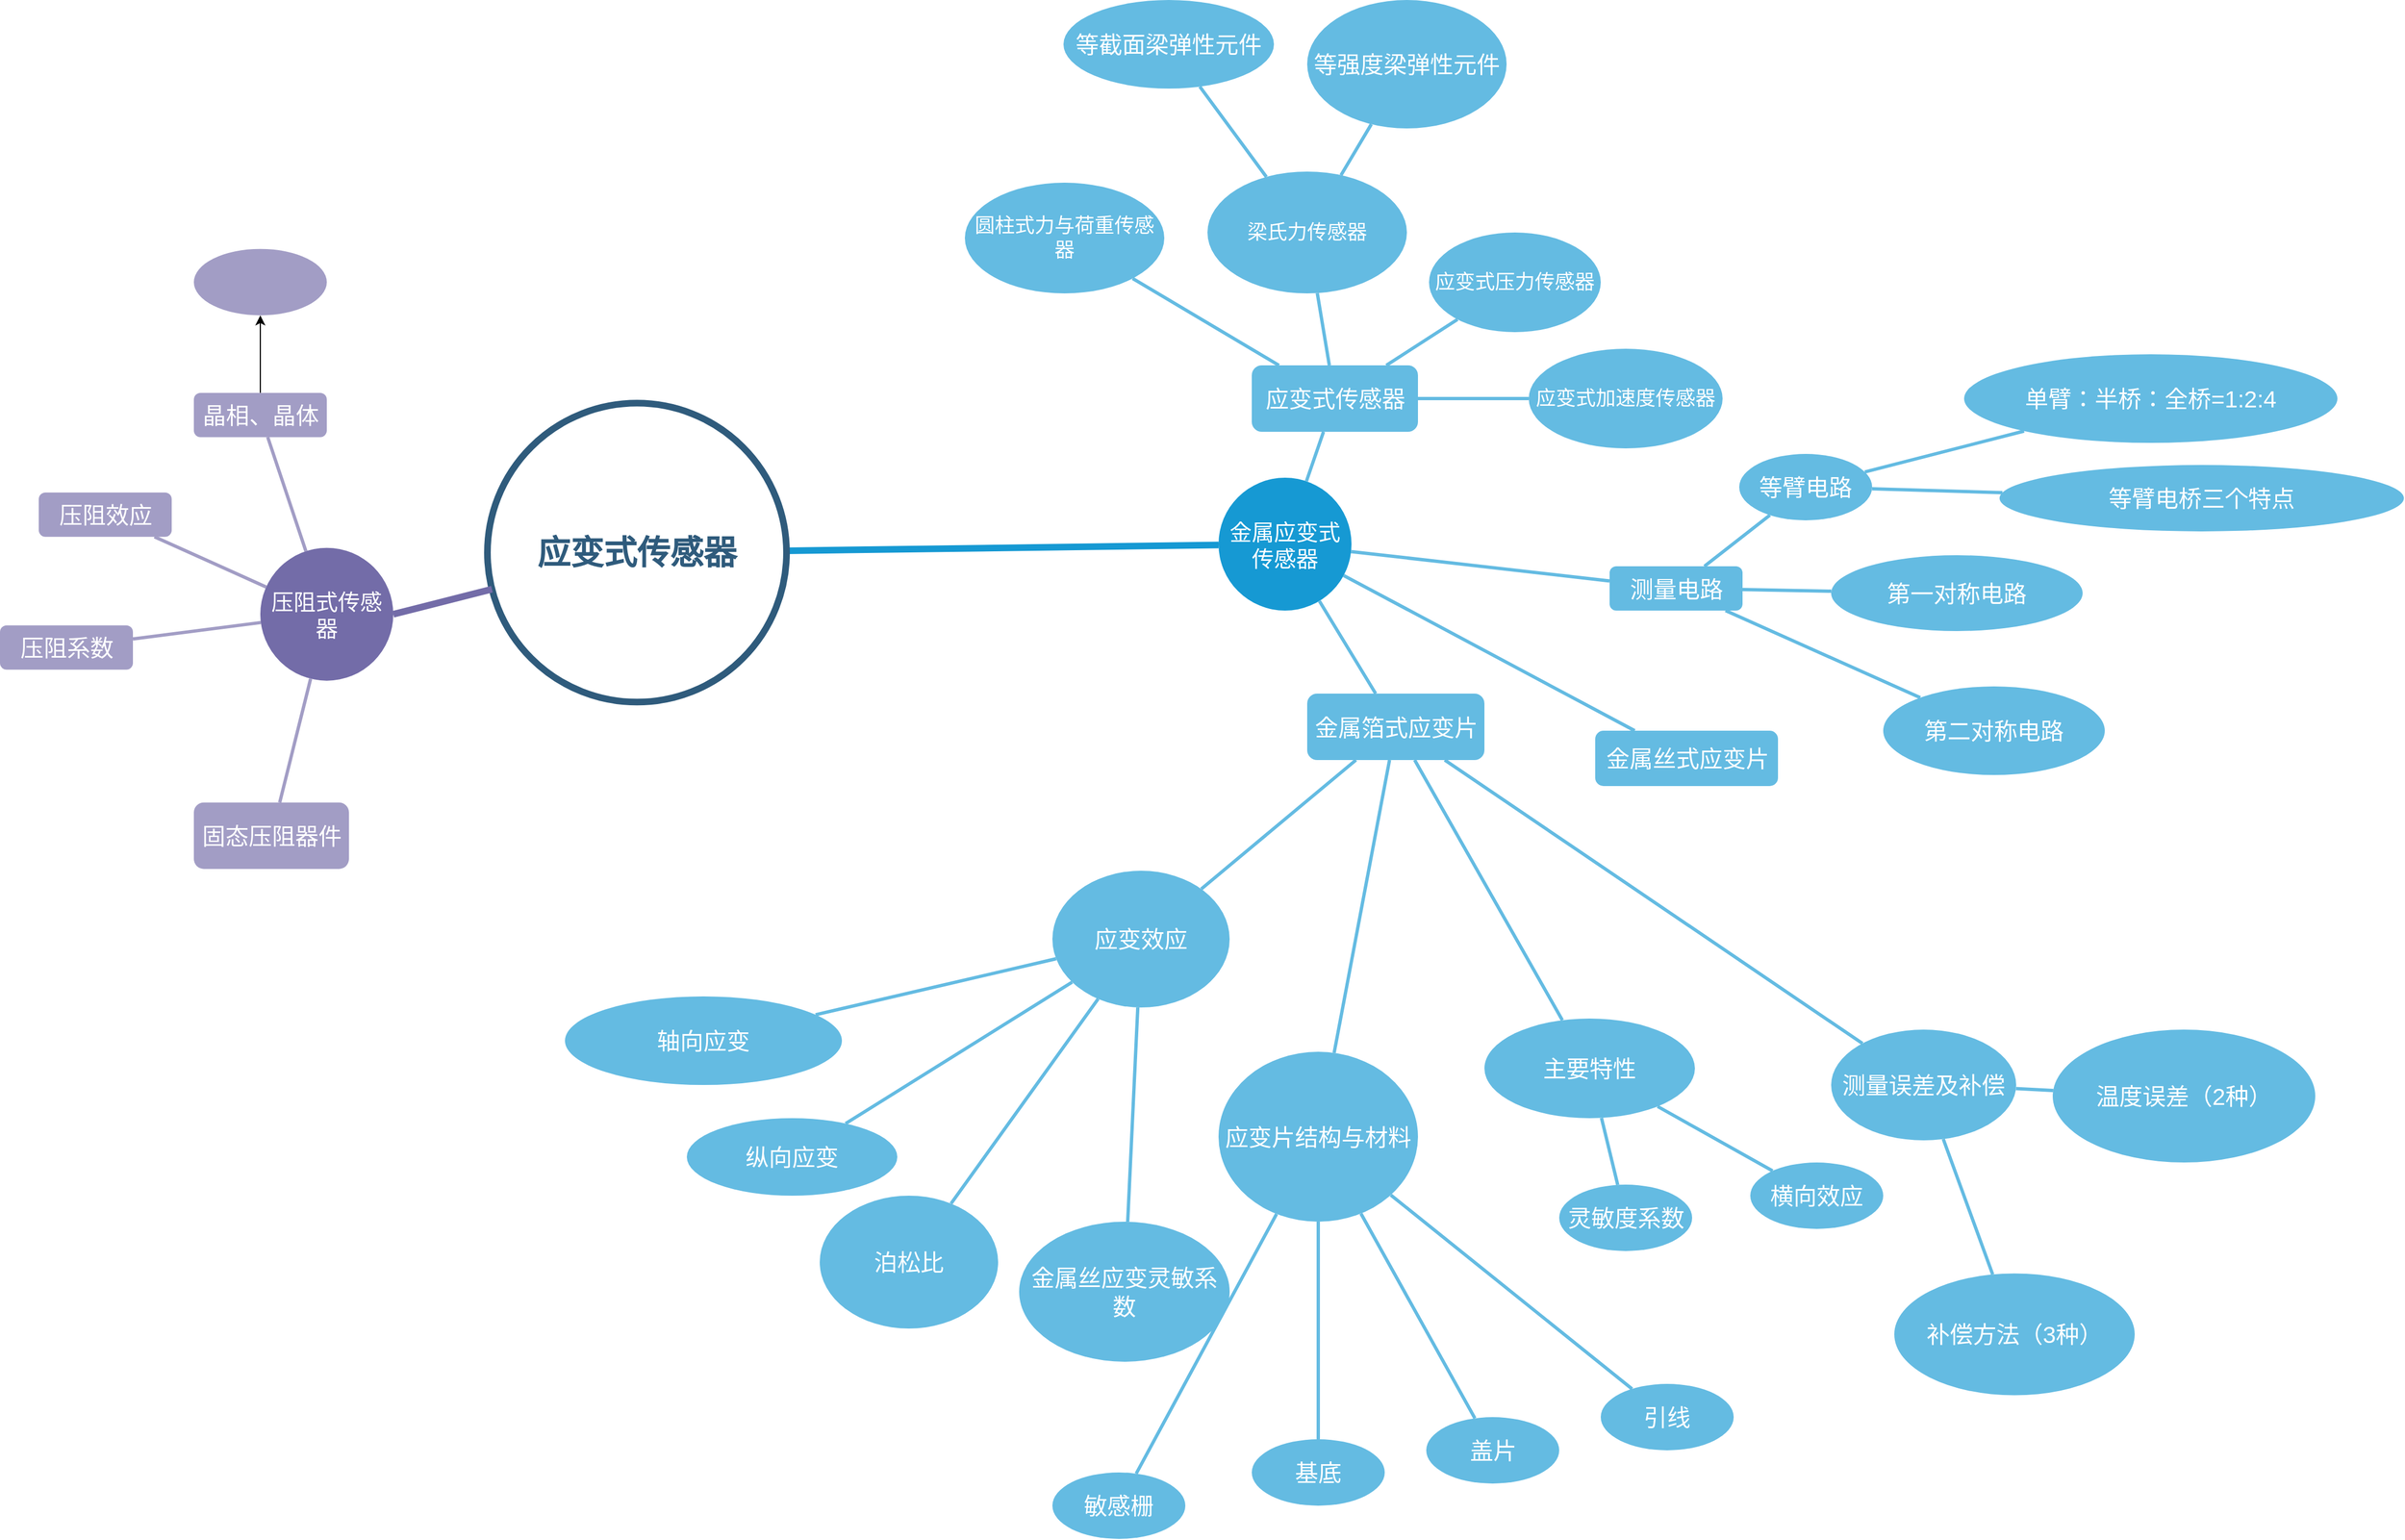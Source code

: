 <mxfile version="16.4.5" type="github">
  <diagram id="6a731a19-8d31-9384-78a2-239565b7b9f0" name="Page-1">
    <mxGraphModel dx="2367" dy="1235" grid="1" gridSize="10" guides="1" tooltips="1" connect="1" arrows="1" fold="1" page="1" pageScale="1" pageWidth="3300" pageHeight="2339" background="none" math="0" shadow="0">
      <root>
        <mxCell id="0" />
        <mxCell id="1" parent="0" />
        <mxCell id="1353" value="金属应变式传感器" style="ellipse;whiteSpace=wrap;html=1;shadow=0;fontFamily=Helvetica;fontSize=20;fontColor=#FFFFFF;align=center;strokeWidth=3;fillColor=#1699D3;strokeColor=none;" parent="1" vertex="1">
          <mxGeometry x="1280" y="751.5" width="120" height="120" as="geometry" />
        </mxCell>
        <mxCell id="1362" style="endArrow=none;strokeWidth=6;strokeColor=#1699D3;html=1;" parent="1" source="1515" target="1353" edge="1">
          <mxGeometry relative="1" as="geometry" />
        </mxCell>
        <mxCell id="P_r0jZMm2rQdvnXoWjfA-1551" style="edgeStyle=none;shape=connector;rounded=1;orthogonalLoop=1;jettySize=auto;html=1;labelBackgroundColor=default;fontFamily=Helvetica;fontSize=11;fontColor=default;endArrow=none;strokeColor=#64BBE2;strokeWidth=3;" edge="1" parent="1" source="1440" target="P_r0jZMm2rQdvnXoWjfA-1549">
          <mxGeometry relative="1" as="geometry" />
        </mxCell>
        <mxCell id="P_r0jZMm2rQdvnXoWjfA-1554" value="" style="edgeStyle=none;shape=connector;rounded=1;orthogonalLoop=1;jettySize=auto;html=1;labelBackgroundColor=default;fontFamily=Helvetica;fontSize=18;fontColor=default;endArrow=none;strokeColor=#64BBE2;strokeWidth=3;" edge="1" parent="1" source="1440" target="P_r0jZMm2rQdvnXoWjfA-1553">
          <mxGeometry relative="1" as="geometry" />
        </mxCell>
        <mxCell id="P_r0jZMm2rQdvnXoWjfA-1556" value="" style="edgeStyle=none;shape=connector;rounded=1;orthogonalLoop=1;jettySize=auto;html=1;labelBackgroundColor=default;fontFamily=Helvetica;fontSize=18;fontColor=default;endArrow=none;strokeColor=#64BBE2;strokeWidth=3;" edge="1" parent="1" source="1440" target="P_r0jZMm2rQdvnXoWjfA-1555">
          <mxGeometry relative="1" as="geometry" />
        </mxCell>
        <mxCell id="P_r0jZMm2rQdvnXoWjfA-1558" value="" style="edgeStyle=none;shape=connector;rounded=1;orthogonalLoop=1;jettySize=auto;html=1;labelBackgroundColor=default;fontFamily=Helvetica;fontSize=18;fontColor=default;endArrow=none;strokeColor=#64BBE2;strokeWidth=3;" edge="1" parent="1" source="1440" target="P_r0jZMm2rQdvnXoWjfA-1557">
          <mxGeometry relative="1" as="geometry" />
        </mxCell>
        <mxCell id="1440" value="&lt;font style=&quot;font-size: 21px&quot;&gt;应变式传感器&lt;/font&gt;" style="rounded=1;fillColor=#64BBE2;strokeColor=none;strokeWidth=3;shadow=0;html=1;fontColor=#FFFFFF;" parent="1" vertex="1">
          <mxGeometry x="1310" y="650" width="150" height="60" as="geometry" />
        </mxCell>
        <mxCell id="1441" value="&lt;font style=&quot;font-size: 21px&quot;&gt;金属丝式应变片&lt;/font&gt;" style="rounded=1;fillColor=#64BBE2;strokeColor=none;strokeWidth=3;shadow=0;html=1;fontColor=#FFFFFF;" parent="1" vertex="1">
          <mxGeometry x="1620" y="980" width="165" height="50" as="geometry" />
        </mxCell>
        <mxCell id="P_r0jZMm2rQdvnXoWjfA-1568" value="" style="edgeStyle=none;shape=connector;rounded=1;orthogonalLoop=1;jettySize=auto;html=1;labelBackgroundColor=default;fontFamily=Helvetica;fontSize=18;fontColor=default;endArrow=none;strokeColor=#64BBE2;strokeWidth=3;" edge="1" parent="1" source="1442" target="P_r0jZMm2rQdvnXoWjfA-1567">
          <mxGeometry relative="1" as="geometry" />
        </mxCell>
        <mxCell id="P_r0jZMm2rQdvnXoWjfA-1570" value="" style="edgeStyle=none;shape=connector;rounded=1;orthogonalLoop=1;jettySize=auto;html=1;labelBackgroundColor=default;fontFamily=Helvetica;fontSize=18;fontColor=default;endArrow=none;strokeColor=#64BBE2;strokeWidth=3;" edge="1" parent="1" source="1442" target="P_r0jZMm2rQdvnXoWjfA-1569">
          <mxGeometry relative="1" as="geometry" />
        </mxCell>
        <mxCell id="P_r0jZMm2rQdvnXoWjfA-1572" value="" style="edgeStyle=none;shape=connector;rounded=1;orthogonalLoop=1;jettySize=auto;html=1;labelBackgroundColor=default;fontFamily=Helvetica;fontSize=18;fontColor=default;endArrow=none;strokeColor=#64BBE2;strokeWidth=3;" edge="1" parent="1" source="1442" target="P_r0jZMm2rQdvnXoWjfA-1571">
          <mxGeometry relative="1" as="geometry" />
        </mxCell>
        <mxCell id="1442" value="&lt;font style=&quot;font-size: 21px&quot;&gt;测量电路&lt;/font&gt;" style="rounded=1;fillColor=#64BBE2;strokeColor=none;strokeWidth=3;shadow=0;html=1;fontColor=#FFFFFF;" parent="1" vertex="1">
          <mxGeometry x="1633" y="831.5" width="120" height="40" as="geometry" />
        </mxCell>
        <mxCell id="P_r0jZMm2rQdvnXoWjfA-1560" value="" style="edgeStyle=none;shape=connector;rounded=1;orthogonalLoop=1;jettySize=auto;html=1;labelBackgroundColor=default;fontFamily=Helvetica;fontSize=18;fontColor=default;endArrow=none;strokeColor=#64BBE2;strokeWidth=3;" edge="1" parent="1" source="1443" target="P_r0jZMm2rQdvnXoWjfA-1559">
          <mxGeometry relative="1" as="geometry" />
        </mxCell>
        <mxCell id="P_r0jZMm2rQdvnXoWjfA-1562" value="" style="edgeStyle=none;shape=connector;rounded=1;orthogonalLoop=1;jettySize=auto;html=1;labelBackgroundColor=default;fontFamily=Helvetica;fontSize=18;fontColor=default;endArrow=none;strokeColor=#64BBE2;strokeWidth=3;" edge="1" parent="1" source="1443" target="P_r0jZMm2rQdvnXoWjfA-1561">
          <mxGeometry relative="1" as="geometry" />
        </mxCell>
        <mxCell id="P_r0jZMm2rQdvnXoWjfA-1564" value="" style="edgeStyle=none;shape=connector;rounded=1;orthogonalLoop=1;jettySize=auto;html=1;labelBackgroundColor=default;fontFamily=Helvetica;fontSize=18;fontColor=default;endArrow=none;strokeColor=#64BBE2;strokeWidth=3;" edge="1" parent="1" source="1443" target="P_r0jZMm2rQdvnXoWjfA-1563">
          <mxGeometry relative="1" as="geometry" />
        </mxCell>
        <mxCell id="P_r0jZMm2rQdvnXoWjfA-1566" value="" style="edgeStyle=none;shape=connector;rounded=1;orthogonalLoop=1;jettySize=auto;html=1;labelBackgroundColor=default;fontFamily=Helvetica;fontSize=18;fontColor=default;endArrow=none;strokeColor=#64BBE2;strokeWidth=3;" edge="1" parent="1" source="1443" target="P_r0jZMm2rQdvnXoWjfA-1565">
          <mxGeometry relative="1" as="geometry" />
        </mxCell>
        <mxCell id="1443" value="&lt;font style=&quot;font-size: 21px&quot;&gt;金属箔式应变片&lt;/font&gt;" style="rounded=1;fillColor=#64BBE2;strokeColor=none;strokeWidth=3;shadow=0;html=1;fontColor=#FFFFFF;" parent="1" vertex="1">
          <mxGeometry x="1360" y="946.5" width="160" height="60" as="geometry" />
        </mxCell>
        <mxCell id="1451" value="" style="edgeStyle=none;endArrow=none;strokeWidth=3;strokeColor=#64BBE2;html=1;" parent="1" source="1353" target="1440" edge="1">
          <mxGeometry x="-480" y="150" width="100" height="100" as="geometry">
            <mxPoint x="-480" y="250" as="sourcePoint" />
            <mxPoint x="-380" y="150" as="targetPoint" />
          </mxGeometry>
        </mxCell>
        <mxCell id="1452" value="" style="edgeStyle=none;endArrow=none;strokeWidth=3;strokeColor=#64BBE2;html=1;" parent="1" source="1353" target="1442" edge="1">
          <mxGeometry x="-480" y="150" width="100" height="100" as="geometry">
            <mxPoint x="-480" y="250" as="sourcePoint" />
            <mxPoint x="-380" y="150" as="targetPoint" />
          </mxGeometry>
        </mxCell>
        <mxCell id="1453" value="" style="edgeStyle=none;endArrow=none;strokeWidth=3;strokeColor=#64BBE2;html=1;" parent="1" source="1353" target="1441" edge="1">
          <mxGeometry x="-480" y="150" width="100" height="100" as="geometry">
            <mxPoint x="-480" y="250" as="sourcePoint" />
            <mxPoint x="-380" y="150" as="targetPoint" />
          </mxGeometry>
        </mxCell>
        <mxCell id="1454" value="" style="edgeStyle=none;endArrow=none;strokeWidth=3;strokeColor=#64BBE2;html=1;" parent="1" source="1353" target="1443" edge="1">
          <mxGeometry x="-480" y="150" width="100" height="100" as="geometry">
            <mxPoint x="-480" y="250" as="sourcePoint" />
            <mxPoint x="-380" y="150" as="targetPoint" />
          </mxGeometry>
        </mxCell>
        <mxCell id="1515" value="应变式传感器" style="ellipse;whiteSpace=wrap;html=1;shadow=0;fontFamily=Helvetica;fontSize=30;fontColor=#2F5B7C;align=center;strokeColor=#2F5B7C;strokeWidth=6;fillColor=#FFFFFF;fontStyle=1;gradientColor=none;" parent="1" vertex="1">
          <mxGeometry x="620" y="684.17" width="270" height="270" as="geometry" />
        </mxCell>
        <mxCell id="1517" value="&lt;font style=&quot;font-size: 21px&quot;&gt;压阻效应&lt;/font&gt;" style="rounded=1;fillColor=#a29dc5;strokeColor=none;strokeWidth=3;shadow=0;html=1;fontColor=#FFFFFF;" parent="1" vertex="1">
          <mxGeometry x="215" y="764.83" width="120" height="40" as="geometry" />
        </mxCell>
        <mxCell id="P_r0jZMm2rQdvnXoWjfA-1607" value="" style="edgeStyle=orthogonalEdgeStyle;rounded=0;orthogonalLoop=1;jettySize=auto;html=1;" edge="1" parent="1" source="1518" target="P_r0jZMm2rQdvnXoWjfA-1606">
          <mxGeometry relative="1" as="geometry" />
        </mxCell>
        <mxCell id="1518" value="&lt;font style=&quot;font-size: 21px&quot;&gt;晶相、晶体&lt;/font&gt;" style="rounded=1;fillColor=#a29dc5;strokeColor=none;strokeWidth=3;shadow=0;html=1;fontColor=#FFFFFF;" parent="1" vertex="1">
          <mxGeometry x="355" y="674.83" width="120" height="40" as="geometry" />
        </mxCell>
        <mxCell id="1522" value="&lt;font style=&quot;font-size: 21px&quot;&gt;压阻系数&lt;/font&gt;" style="rounded=1;fillColor=#a29dc5;strokeColor=none;strokeWidth=3;shadow=0;html=1;fontColor=#FFFFFF;" parent="1" vertex="1">
          <mxGeometry x="180" y="884.83" width="120" height="40" as="geometry" />
        </mxCell>
        <mxCell id="1528" value="" style="edgeStyle=none;endArrow=none;strokeWidth=3;strokeColor=#A29DC5;html=1;" parent="1" source="1516" target="1517" edge="1">
          <mxGeometry x="-1520" y="-220.17" width="100" height="100" as="geometry">
            <mxPoint x="-1520" y="-120.17" as="sourcePoint" />
            <mxPoint x="-1420" y="-220.17" as="targetPoint" />
          </mxGeometry>
        </mxCell>
        <mxCell id="1529" value="&lt;font style=&quot;font-size: 21px&quot;&gt;固态压阻器件&lt;/font&gt;" style="rounded=1;fillColor=#a29dc5;strokeColor=none;strokeWidth=3;shadow=0;html=1;fontColor=#FFFFFF;" parent="1" vertex="1">
          <mxGeometry x="355" y="1044.83" width="140" height="60" as="geometry" />
        </mxCell>
        <mxCell id="1530" value="" style="edgeStyle=none;endArrow=none;strokeWidth=3;strokeColor=#A29DC5;html=1;fontSize=21;" parent="1" source="1516" target="1518" edge="1">
          <mxGeometry x="-1520" y="-220.17" width="100" height="100" as="geometry">
            <mxPoint x="-1520" y="-120.17" as="sourcePoint" />
            <mxPoint x="-1420" y="-220.17" as="targetPoint" />
          </mxGeometry>
        </mxCell>
        <mxCell id="1534" value="" style="edgeStyle=none;endArrow=none;strokeWidth=3;strokeColor=#A29DC5;html=1;" parent="1" source="1516" target="1522" edge="1">
          <mxGeometry x="-1520" y="-220.17" width="100" height="100" as="geometry">
            <mxPoint x="-1520" y="-120.17" as="sourcePoint" />
            <mxPoint x="-1420" y="-220.17" as="targetPoint" />
          </mxGeometry>
        </mxCell>
        <mxCell id="1540" value="" style="edgeStyle=none;endArrow=none;strokeWidth=3;strokeColor=#A29DC5;html=1;" parent="1" source="1516" target="1529" edge="1">
          <mxGeometry x="-1520" y="-220.17" width="100" height="100" as="geometry">
            <mxPoint x="-1520" y="-120.17" as="sourcePoint" />
            <mxPoint x="-1420" y="-220.17" as="targetPoint" />
          </mxGeometry>
        </mxCell>
        <mxCell id="1542" style="edgeStyle=none;rounded=0;html=1;exitX=0.5;exitY=1;endArrow=none;endFill=0;jettySize=auto;orthogonalLoop=1;strokeColor=#736CA8;strokeWidth=2;fillColor=#64bbe2;fontSize=20;fontColor=#23445D;" parent="1" source="1529" target="1529" edge="1">
          <mxGeometry relative="1" as="geometry" />
        </mxCell>
        <mxCell id="1516" value="压阻式传感器" style="ellipse;whiteSpace=wrap;html=1;shadow=0;fontFamily=Helvetica;fontSize=20;fontColor=#FFFFFF;align=center;strokeWidth=3;fillColor=#736ca8;strokeColor=none;" parent="1" vertex="1">
          <mxGeometry x="415" y="814.83" width="120" height="120" as="geometry" />
        </mxCell>
        <mxCell id="P_r0jZMm2rQdvnXoWjfA-1543" value="" style="endArrow=none;strokeWidth=6;strokeColor=#736CA8;html=1;entryX=1;entryY=0.5;entryDx=0;entryDy=0;" edge="1" parent="1" source="1515" target="1516">
          <mxGeometry relative="1" as="geometry">
            <mxPoint x="961.149" y="805.154" as="sourcePoint" />
            <mxPoint x="780" y="840" as="targetPoint" />
          </mxGeometry>
        </mxCell>
        <mxCell id="P_r0jZMm2rQdvnXoWjfA-1549" value="&lt;font style=&quot;font-size: 15px&quot;&gt;&lt;font style=&quot;vertical-align: inherit ; font-size: 18px&quot;&gt;&lt;font style=&quot;vertical-align: inherit ; font-size: 18px&quot;&gt;&lt;font style=&quot;vertical-align: inherit ; font-size: 18px&quot;&gt;&lt;font style=&quot;vertical-align: inherit ; font-size: 18px&quot;&gt;&lt;font style=&quot;vertical-align: inherit&quot;&gt;&lt;font style=&quot;vertical-align: inherit&quot;&gt;圆柱式力与荷重传感器&lt;/font&gt;&lt;/font&gt;&lt;/font&gt;&lt;/font&gt;&lt;/font&gt;&lt;/font&gt;&lt;/font&gt;" style="ellipse;whiteSpace=wrap;html=1;fillColor=#64BBE2;strokeColor=none;fontColor=#FFFFFF;rounded=1;strokeWidth=3;shadow=0;" vertex="1" parent="1">
          <mxGeometry x="1051" y="485" width="180" height="100" as="geometry" />
        </mxCell>
        <mxCell id="P_r0jZMm2rQdvnXoWjfA-1578" value="" style="edgeStyle=none;shape=connector;rounded=1;orthogonalLoop=1;jettySize=auto;html=1;labelBackgroundColor=default;fontFamily=Helvetica;fontSize=18;fontColor=default;endArrow=none;strokeColor=#64BBE2;strokeWidth=3;" edge="1" parent="1" source="P_r0jZMm2rQdvnXoWjfA-1553" target="P_r0jZMm2rQdvnXoWjfA-1577">
          <mxGeometry relative="1" as="geometry" />
        </mxCell>
        <mxCell id="P_r0jZMm2rQdvnXoWjfA-1580" value="" style="edgeStyle=none;shape=connector;rounded=1;orthogonalLoop=1;jettySize=auto;html=1;labelBackgroundColor=default;fontFamily=Helvetica;fontSize=18;fontColor=default;endArrow=none;strokeColor=#64BBE2;strokeWidth=3;" edge="1" parent="1" source="P_r0jZMm2rQdvnXoWjfA-1553" target="P_r0jZMm2rQdvnXoWjfA-1579">
          <mxGeometry relative="1" as="geometry" />
        </mxCell>
        <mxCell id="P_r0jZMm2rQdvnXoWjfA-1553" value="&lt;font style=&quot;vertical-align: inherit&quot;&gt;&lt;font style=&quot;vertical-align: inherit ; font-size: 18px&quot;&gt;&lt;font style=&quot;vertical-align: inherit&quot;&gt;&lt;font style=&quot;vertical-align: inherit&quot;&gt;梁氏力传感器&lt;/font&gt;&lt;/font&gt;&lt;/font&gt;&lt;/font&gt;" style="ellipse;whiteSpace=wrap;html=1;fillColor=#64BBE2;strokeColor=none;fontColor=#FFFFFF;rounded=1;strokeWidth=3;shadow=0;" vertex="1" parent="1">
          <mxGeometry x="1270" y="475" width="180" height="110" as="geometry" />
        </mxCell>
        <mxCell id="P_r0jZMm2rQdvnXoWjfA-1555" value="&lt;font style=&quot;vertical-align: inherit&quot;&gt;&lt;font style=&quot;vertical-align: inherit&quot;&gt;&lt;font style=&quot;vertical-align: inherit&quot;&gt;&lt;font style=&quot;vertical-align: inherit ; font-size: 18px&quot;&gt;应变式压力传感器&lt;/font&gt;&lt;/font&gt;&lt;/font&gt;&lt;/font&gt;" style="ellipse;whiteSpace=wrap;html=1;fillColor=#64BBE2;strokeColor=none;fontColor=#FFFFFF;rounded=1;strokeWidth=3;shadow=0;" vertex="1" parent="1">
          <mxGeometry x="1470" y="530" width="155" height="90" as="geometry" />
        </mxCell>
        <mxCell id="P_r0jZMm2rQdvnXoWjfA-1557" value="&lt;p&gt;&lt;font style=&quot;vertical-align: inherit ; font-size: 18px&quot;&gt;&lt;font style=&quot;vertical-align: inherit ; font-size: 18px&quot;&gt;&lt;font style=&quot;vertical-align: inherit ; font-size: 18px&quot;&gt;&lt;font style=&quot;vertical-align: inherit ; font-size: 18px&quot;&gt;&lt;font style=&quot;vertical-align: inherit&quot;&gt;&lt;font style=&quot;vertical-align: inherit&quot;&gt;&lt;font style=&quot;vertical-align: inherit&quot;&gt;&lt;font style=&quot;vertical-align: inherit&quot;&gt;应变式加速度传感器&lt;/font&gt;&lt;/font&gt;&lt;/font&gt;&lt;/font&gt;&lt;/font&gt;&lt;/font&gt;&lt;/font&gt;&lt;/font&gt;&lt;/p&gt;" style="ellipse;whiteSpace=wrap;html=1;fillColor=#64BBE2;strokeColor=none;fontColor=#FFFFFF;rounded=1;strokeWidth=3;shadow=0;" vertex="1" parent="1">
          <mxGeometry x="1560" y="635" width="175" height="90" as="geometry" />
        </mxCell>
        <mxCell id="P_r0jZMm2rQdvnXoWjfA-1582" value="" style="edgeStyle=none;shape=connector;rounded=1;orthogonalLoop=1;jettySize=auto;html=1;labelBackgroundColor=default;fontFamily=Helvetica;fontSize=21;fontColor=default;endArrow=none;strokeColor=#64BBE2;strokeWidth=3;" edge="1" parent="1" source="P_r0jZMm2rQdvnXoWjfA-1559" target="P_r0jZMm2rQdvnXoWjfA-1581">
          <mxGeometry relative="1" as="geometry" />
        </mxCell>
        <mxCell id="P_r0jZMm2rQdvnXoWjfA-1584" value="" style="edgeStyle=none;shape=connector;rounded=1;orthogonalLoop=1;jettySize=auto;html=1;labelBackgroundColor=default;fontFamily=Helvetica;fontSize=21;fontColor=default;endArrow=none;strokeColor=#64BBE2;strokeWidth=3;" edge="1" parent="1" source="P_r0jZMm2rQdvnXoWjfA-1559" target="P_r0jZMm2rQdvnXoWjfA-1583">
          <mxGeometry relative="1" as="geometry" />
        </mxCell>
        <mxCell id="P_r0jZMm2rQdvnXoWjfA-1586" value="" style="edgeStyle=none;shape=connector;rounded=1;orthogonalLoop=1;jettySize=auto;html=1;labelBackgroundColor=default;fontFamily=Helvetica;fontSize=21;fontColor=default;endArrow=none;strokeColor=#64BBE2;strokeWidth=3;" edge="1" parent="1" source="P_r0jZMm2rQdvnXoWjfA-1559" target="P_r0jZMm2rQdvnXoWjfA-1585">
          <mxGeometry relative="1" as="geometry" />
        </mxCell>
        <mxCell id="P_r0jZMm2rQdvnXoWjfA-1588" value="" style="edgeStyle=none;shape=connector;rounded=1;orthogonalLoop=1;jettySize=auto;html=1;labelBackgroundColor=default;fontFamily=Helvetica;fontSize=21;fontColor=default;endArrow=none;strokeColor=#64BBE2;strokeWidth=3;" edge="1" parent="1" source="P_r0jZMm2rQdvnXoWjfA-1559" target="P_r0jZMm2rQdvnXoWjfA-1587">
          <mxGeometry relative="1" as="geometry" />
        </mxCell>
        <mxCell id="P_r0jZMm2rQdvnXoWjfA-1559" value="&lt;font style=&quot;vertical-align: inherit; font-size: 21px;&quot;&gt;&lt;font style=&quot;vertical-align: inherit; font-size: 21px;&quot;&gt;应变效应&lt;/font&gt;&lt;/font&gt;" style="ellipse;whiteSpace=wrap;html=1;fillColor=#64BBE2;strokeColor=none;fontColor=#FFFFFF;rounded=1;strokeWidth=3;shadow=0;fontSize=21;" vertex="1" parent="1">
          <mxGeometry x="1130" y="1106.5" width="160" height="123.5" as="geometry" />
        </mxCell>
        <mxCell id="P_r0jZMm2rQdvnXoWjfA-1591" value="" style="edgeStyle=none;shape=connector;rounded=1;orthogonalLoop=1;jettySize=auto;html=1;labelBackgroundColor=default;fontFamily=Helvetica;fontSize=21;fontColor=default;endArrow=none;strokeColor=#64BBE2;strokeWidth=3;" edge="1" parent="1" source="P_r0jZMm2rQdvnXoWjfA-1561" target="P_r0jZMm2rQdvnXoWjfA-1590">
          <mxGeometry relative="1" as="geometry" />
        </mxCell>
        <mxCell id="P_r0jZMm2rQdvnXoWjfA-1593" value="" style="edgeStyle=none;shape=connector;rounded=1;orthogonalLoop=1;jettySize=auto;html=1;labelBackgroundColor=default;fontFamily=Helvetica;fontSize=21;fontColor=default;endArrow=none;strokeColor=#64BBE2;strokeWidth=3;" edge="1" parent="1" source="P_r0jZMm2rQdvnXoWjfA-1561" target="P_r0jZMm2rQdvnXoWjfA-1592">
          <mxGeometry relative="1" as="geometry" />
        </mxCell>
        <mxCell id="P_r0jZMm2rQdvnXoWjfA-1595" value="" style="edgeStyle=none;shape=connector;rounded=1;orthogonalLoop=1;jettySize=auto;html=1;labelBackgroundColor=default;fontFamily=Helvetica;fontSize=21;fontColor=default;endArrow=none;strokeColor=#64BBE2;strokeWidth=3;" edge="1" parent="1" source="P_r0jZMm2rQdvnXoWjfA-1561" target="P_r0jZMm2rQdvnXoWjfA-1594">
          <mxGeometry relative="1" as="geometry" />
        </mxCell>
        <mxCell id="P_r0jZMm2rQdvnXoWjfA-1597" value="" style="edgeStyle=none;shape=connector;rounded=1;orthogonalLoop=1;jettySize=auto;html=1;labelBackgroundColor=default;fontFamily=Helvetica;fontSize=21;fontColor=default;endArrow=none;strokeColor=#64BBE2;strokeWidth=3;" edge="1" parent="1" source="P_r0jZMm2rQdvnXoWjfA-1561" target="P_r0jZMm2rQdvnXoWjfA-1596">
          <mxGeometry relative="1" as="geometry" />
        </mxCell>
        <mxCell id="P_r0jZMm2rQdvnXoWjfA-1561" value="&lt;font style=&quot;font-size: 21px;&quot;&gt;应变片结构与材料&lt;/font&gt;" style="ellipse;whiteSpace=wrap;html=1;fillColor=#64BBE2;strokeColor=none;fontColor=#FFFFFF;rounded=1;strokeWidth=3;shadow=0;fontSize=21;" vertex="1" parent="1">
          <mxGeometry x="1280" y="1270" width="180" height="153.5" as="geometry" />
        </mxCell>
        <mxCell id="P_r0jZMm2rQdvnXoWjfA-1599" value="" style="edgeStyle=none;shape=connector;rounded=1;orthogonalLoop=1;jettySize=auto;html=1;labelBackgroundColor=default;fontFamily=Helvetica;fontSize=21;fontColor=default;endArrow=none;strokeColor=#64BBE2;strokeWidth=3;" edge="1" parent="1" source="P_r0jZMm2rQdvnXoWjfA-1563" target="P_r0jZMm2rQdvnXoWjfA-1598">
          <mxGeometry relative="1" as="geometry" />
        </mxCell>
        <mxCell id="P_r0jZMm2rQdvnXoWjfA-1601" value="" style="edgeStyle=none;shape=connector;rounded=1;orthogonalLoop=1;jettySize=auto;html=1;labelBackgroundColor=default;fontFamily=Helvetica;fontSize=21;fontColor=default;endArrow=none;strokeColor=#64BBE2;strokeWidth=3;" edge="1" parent="1" source="P_r0jZMm2rQdvnXoWjfA-1563" target="P_r0jZMm2rQdvnXoWjfA-1600">
          <mxGeometry relative="1" as="geometry" />
        </mxCell>
        <mxCell id="P_r0jZMm2rQdvnXoWjfA-1563" value="主要特性" style="ellipse;whiteSpace=wrap;html=1;fillColor=#64BBE2;strokeColor=none;fontColor=#FFFFFF;rounded=1;strokeWidth=3;shadow=0;fontSize=21;" vertex="1" parent="1">
          <mxGeometry x="1520" y="1240" width="190" height="90" as="geometry" />
        </mxCell>
        <mxCell id="P_r0jZMm2rQdvnXoWjfA-1603" value="" style="edgeStyle=none;shape=connector;rounded=1;orthogonalLoop=1;jettySize=auto;html=1;labelBackgroundColor=default;fontFamily=Helvetica;fontSize=21;fontColor=default;endArrow=none;strokeColor=#64BBE2;strokeWidth=3;" edge="1" parent="1" source="P_r0jZMm2rQdvnXoWjfA-1565" target="P_r0jZMm2rQdvnXoWjfA-1602">
          <mxGeometry relative="1" as="geometry" />
        </mxCell>
        <mxCell id="P_r0jZMm2rQdvnXoWjfA-1605" value="" style="edgeStyle=none;shape=connector;rounded=1;orthogonalLoop=1;jettySize=auto;html=1;labelBackgroundColor=default;fontFamily=Helvetica;fontSize=21;fontColor=default;endArrow=none;strokeColor=#64BBE2;strokeWidth=3;" edge="1" parent="1" source="P_r0jZMm2rQdvnXoWjfA-1565" target="P_r0jZMm2rQdvnXoWjfA-1604">
          <mxGeometry relative="1" as="geometry" />
        </mxCell>
        <mxCell id="P_r0jZMm2rQdvnXoWjfA-1565" value="测量误差及补偿" style="ellipse;whiteSpace=wrap;html=1;fillColor=#64BBE2;strokeColor=none;fontColor=#FFFFFF;rounded=1;strokeWidth=3;shadow=0;fontSize=21;" vertex="1" parent="1">
          <mxGeometry x="1833" y="1250" width="167" height="100" as="geometry" />
        </mxCell>
        <mxCell id="P_r0jZMm2rQdvnXoWjfA-1574" value="" style="edgeStyle=none;shape=connector;rounded=1;orthogonalLoop=1;jettySize=auto;html=1;labelBackgroundColor=default;fontFamily=Helvetica;fontSize=18;fontColor=default;endArrow=none;strokeColor=#64BBE2;strokeWidth=3;" edge="1" parent="1" source="P_r0jZMm2rQdvnXoWjfA-1567" target="P_r0jZMm2rQdvnXoWjfA-1573">
          <mxGeometry relative="1" as="geometry" />
        </mxCell>
        <mxCell id="P_r0jZMm2rQdvnXoWjfA-1576" value="" style="edgeStyle=none;shape=connector;rounded=1;orthogonalLoop=1;jettySize=auto;html=1;labelBackgroundColor=default;fontFamily=Helvetica;fontSize=18;fontColor=default;endArrow=none;strokeColor=#64BBE2;strokeWidth=3;" edge="1" parent="1" source="P_r0jZMm2rQdvnXoWjfA-1567" target="P_r0jZMm2rQdvnXoWjfA-1575">
          <mxGeometry relative="1" as="geometry" />
        </mxCell>
        <mxCell id="P_r0jZMm2rQdvnXoWjfA-1567" value="&lt;font style=&quot;font-size: 21px&quot;&gt;等臂电路&lt;/font&gt;" style="ellipse;whiteSpace=wrap;html=1;fillColor=#64BBE2;strokeColor=none;fontColor=#FFFFFF;rounded=1;strokeWidth=3;shadow=0;" vertex="1" parent="1">
          <mxGeometry x="1750" y="730" width="120" height="60" as="geometry" />
        </mxCell>
        <mxCell id="P_r0jZMm2rQdvnXoWjfA-1569" value="&lt;font style=&quot;font-size: 21px&quot;&gt;第一对称电路&lt;/font&gt;" style="ellipse;whiteSpace=wrap;html=1;fillColor=#64BBE2;strokeColor=none;fontColor=#FFFFFF;rounded=1;strokeWidth=3;shadow=0;" vertex="1" parent="1">
          <mxGeometry x="1833" y="821.5" width="227" height="68.5" as="geometry" />
        </mxCell>
        <mxCell id="P_r0jZMm2rQdvnXoWjfA-1571" value="&lt;font style=&quot;font-size: 21px&quot;&gt;第二对称电路&lt;/font&gt;" style="ellipse;whiteSpace=wrap;html=1;fillColor=#64BBE2;strokeColor=none;fontColor=#FFFFFF;rounded=1;strokeWidth=3;shadow=0;" vertex="1" parent="1">
          <mxGeometry x="1880" y="940" width="200" height="80" as="geometry" />
        </mxCell>
        <mxCell id="P_r0jZMm2rQdvnXoWjfA-1573" value="&lt;font style=&quot;font-size: 21px&quot;&gt;单臂：半桥：全桥=1:2:4&lt;/font&gt;" style="ellipse;whiteSpace=wrap;html=1;fillColor=#64BBE2;strokeColor=none;fontColor=#FFFFFF;rounded=1;strokeWidth=3;shadow=0;" vertex="1" parent="1">
          <mxGeometry x="1953" y="640" width="337" height="80" as="geometry" />
        </mxCell>
        <mxCell id="P_r0jZMm2rQdvnXoWjfA-1575" value="&lt;font style=&quot;font-size: 21px&quot;&gt;等臂电桥三个特点&lt;/font&gt;" style="ellipse;whiteSpace=wrap;html=1;fillColor=#64BBE2;strokeColor=none;fontColor=#FFFFFF;rounded=1;strokeWidth=3;shadow=0;" vertex="1" parent="1">
          <mxGeometry x="1985" y="740" width="365" height="60" as="geometry" />
        </mxCell>
        <mxCell id="P_r0jZMm2rQdvnXoWjfA-1577" value="等截面梁弹性元件" style="ellipse;whiteSpace=wrap;html=1;fillColor=#64BBE2;strokeColor=none;fontColor=#FFFFFF;rounded=1;strokeWidth=3;shadow=0;fontSize=21;" vertex="1" parent="1">
          <mxGeometry x="1140" y="320" width="190" height="80" as="geometry" />
        </mxCell>
        <mxCell id="P_r0jZMm2rQdvnXoWjfA-1579" value="&lt;font style=&quot;font-size: 21px&quot;&gt;等强度梁弹性元件&lt;/font&gt;" style="ellipse;whiteSpace=wrap;html=1;fillColor=#64BBE2;strokeColor=none;fontColor=#FFFFFF;rounded=1;strokeWidth=3;shadow=0;" vertex="1" parent="1">
          <mxGeometry x="1360" y="320" width="180" height="116" as="geometry" />
        </mxCell>
        <mxCell id="P_r0jZMm2rQdvnXoWjfA-1581" value="&lt;font style=&quot;font-size: 21px&quot;&gt;轴向应变&lt;/font&gt;" style="ellipse;whiteSpace=wrap;html=1;fillColor=#64BBE2;strokeColor=none;fontColor=#FFFFFF;rounded=1;strokeWidth=3;shadow=0;" vertex="1" parent="1">
          <mxGeometry x="690" y="1220" width="250" height="80" as="geometry" />
        </mxCell>
        <mxCell id="P_r0jZMm2rQdvnXoWjfA-1583" value="纵向应变" style="ellipse;whiteSpace=wrap;html=1;fillColor=#64BBE2;strokeColor=none;fontColor=#FFFFFF;rounded=1;strokeWidth=3;shadow=0;fontSize=21;" vertex="1" parent="1">
          <mxGeometry x="800" y="1330" width="190" height="70" as="geometry" />
        </mxCell>
        <mxCell id="P_r0jZMm2rQdvnXoWjfA-1585" value="泊松比" style="ellipse;whiteSpace=wrap;html=1;fillColor=#64BBE2;strokeColor=none;fontColor=#FFFFFF;rounded=1;strokeWidth=3;shadow=0;fontSize=21;" vertex="1" parent="1">
          <mxGeometry x="920" y="1400" width="161" height="120" as="geometry" />
        </mxCell>
        <mxCell id="P_r0jZMm2rQdvnXoWjfA-1587" value="金属丝应变灵敏系数" style="ellipse;whiteSpace=wrap;html=1;fillColor=#64BBE2;strokeColor=none;fontColor=#FFFFFF;rounded=1;strokeWidth=3;shadow=0;fontSize=21;" vertex="1" parent="1">
          <mxGeometry x="1100" y="1423.5" width="190" height="126.5" as="geometry" />
        </mxCell>
        <mxCell id="P_r0jZMm2rQdvnXoWjfA-1589" style="edgeStyle=none;shape=connector;rounded=1;orthogonalLoop=1;jettySize=auto;html=1;exitX=0.5;exitY=0;exitDx=0;exitDy=0;labelBackgroundColor=default;fontFamily=Helvetica;fontSize=21;fontColor=default;endArrow=none;strokeColor=#64BBE2;strokeWidth=3;" edge="1" parent="1" source="P_r0jZMm2rQdvnXoWjfA-1585" target="P_r0jZMm2rQdvnXoWjfA-1585">
          <mxGeometry relative="1" as="geometry" />
        </mxCell>
        <mxCell id="P_r0jZMm2rQdvnXoWjfA-1590" value="敏感栅" style="ellipse;whiteSpace=wrap;html=1;fillColor=#64BBE2;strokeColor=none;fontColor=#FFFFFF;rounded=1;strokeWidth=3;shadow=0;fontSize=21;" vertex="1" parent="1">
          <mxGeometry x="1130" y="1650" width="120" height="60" as="geometry" />
        </mxCell>
        <mxCell id="P_r0jZMm2rQdvnXoWjfA-1592" value="基底" style="ellipse;whiteSpace=wrap;html=1;fillColor=#64BBE2;strokeColor=none;fontColor=#FFFFFF;rounded=1;strokeWidth=3;shadow=0;fontSize=21;" vertex="1" parent="1">
          <mxGeometry x="1310" y="1620" width="120" height="60" as="geometry" />
        </mxCell>
        <mxCell id="P_r0jZMm2rQdvnXoWjfA-1594" value="盖片" style="ellipse;whiteSpace=wrap;html=1;fillColor=#64BBE2;strokeColor=none;fontColor=#FFFFFF;rounded=1;strokeWidth=3;shadow=0;fontSize=21;" vertex="1" parent="1">
          <mxGeometry x="1467.5" y="1600" width="120" height="60" as="geometry" />
        </mxCell>
        <mxCell id="P_r0jZMm2rQdvnXoWjfA-1596" value="引线" style="ellipse;whiteSpace=wrap;html=1;fillColor=#64BBE2;strokeColor=none;fontColor=#FFFFFF;rounded=1;strokeWidth=3;shadow=0;fontSize=21;" vertex="1" parent="1">
          <mxGeometry x="1625" y="1570" width="120" height="60" as="geometry" />
        </mxCell>
        <mxCell id="P_r0jZMm2rQdvnXoWjfA-1598" value="灵敏度系数" style="ellipse;whiteSpace=wrap;html=1;fillColor=#64BBE2;strokeColor=none;fontColor=#FFFFFF;rounded=1;strokeWidth=3;shadow=0;fontSize=21;" vertex="1" parent="1">
          <mxGeometry x="1587.5" y="1390" width="120" height="60" as="geometry" />
        </mxCell>
        <mxCell id="P_r0jZMm2rQdvnXoWjfA-1600" value="横向效应" style="ellipse;whiteSpace=wrap;html=1;fillColor=#64BBE2;strokeColor=none;fontColor=#FFFFFF;rounded=1;strokeWidth=3;shadow=0;fontSize=21;" vertex="1" parent="1">
          <mxGeometry x="1760" y="1370" width="120" height="60" as="geometry" />
        </mxCell>
        <mxCell id="P_r0jZMm2rQdvnXoWjfA-1602" value="温度误差（2种）" style="ellipse;whiteSpace=wrap;html=1;fillColor=#64BBE2;strokeColor=none;fontColor=#FFFFFF;rounded=1;strokeWidth=3;shadow=0;fontSize=21;" vertex="1" parent="1">
          <mxGeometry x="2033" y="1250" width="237" height="120" as="geometry" />
        </mxCell>
        <mxCell id="P_r0jZMm2rQdvnXoWjfA-1604" value="补偿方法（3种）" style="ellipse;whiteSpace=wrap;html=1;fillColor=#64BBE2;strokeColor=none;fontColor=#FFFFFF;rounded=1;strokeWidth=3;shadow=0;fontSize=21;" vertex="1" parent="1">
          <mxGeometry x="1890" y="1470.25" width="217" height="110" as="geometry" />
        </mxCell>
        <mxCell id="P_r0jZMm2rQdvnXoWjfA-1606" value="" style="ellipse;whiteSpace=wrap;html=1;fillColor=#a29dc5;strokeColor=none;fontColor=#FFFFFF;rounded=1;strokeWidth=3;shadow=0;" vertex="1" parent="1">
          <mxGeometry x="355" y="544.83" width="120" height="60" as="geometry" />
        </mxCell>
      </root>
    </mxGraphModel>
  </diagram>
</mxfile>

